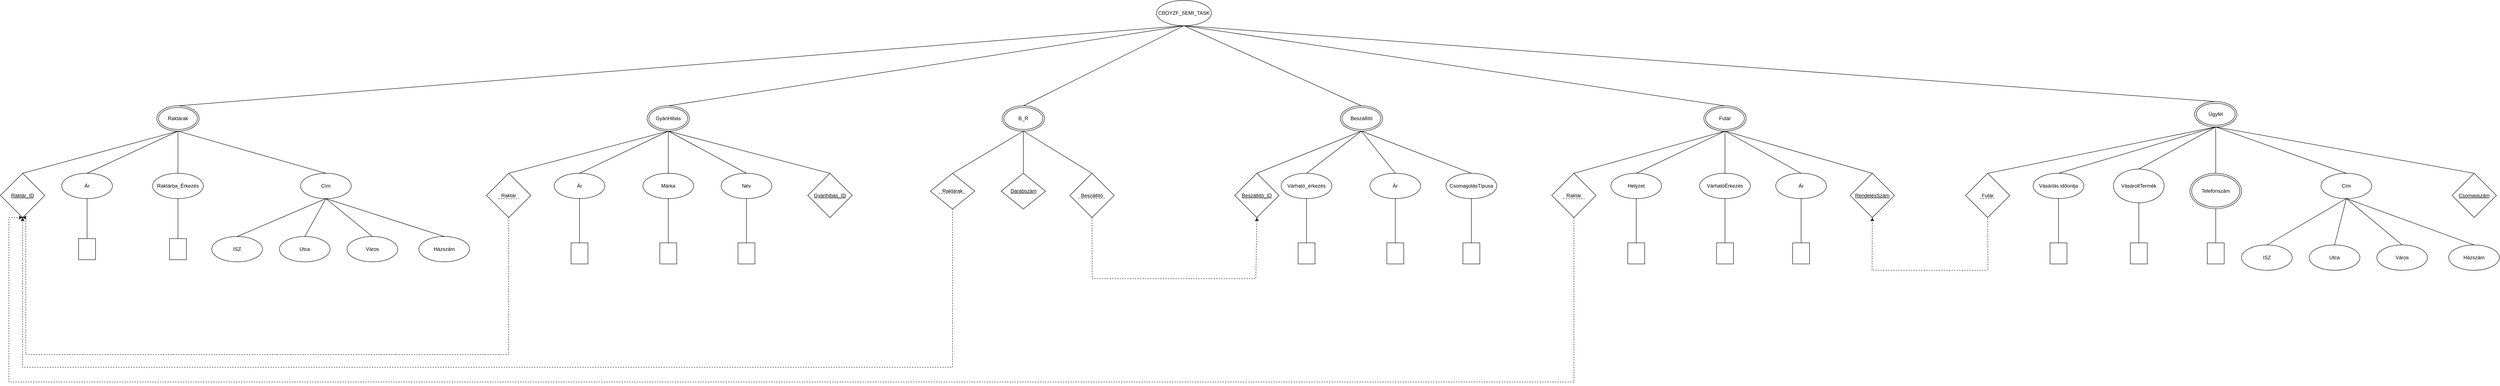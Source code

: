 <mxfile version="22.0.8" type="device">
  <diagram name="1 oldal" id="WsPUa1I44mwMLVgomG1E">
    <mxGraphModel dx="566" dy="804" grid="1" gridSize="10" guides="1" tooltips="1" connect="1" arrows="1" fold="1" page="1" pageScale="1" pageWidth="827" pageHeight="1169" math="0" shadow="0">
      <root>
        <mxCell id="0" />
        <mxCell id="1" parent="0" />
        <mxCell id="UHjicQdDXrzmKrZ7ETaU-1" value="CBOYZF_SEMI_TASK" style="ellipse;whiteSpace=wrap;html=1;" parent="1" vertex="1">
          <mxGeometry x="3875" y="190" width="130" height="60" as="geometry" />
        </mxCell>
        <mxCell id="UHjicQdDXrzmKrZ7ETaU-3" value="Ár" style="ellipse;whiteSpace=wrap;html=1;" parent="1" vertex="1">
          <mxGeometry x="1285" y="600" width="120" height="60" as="geometry" />
        </mxCell>
        <mxCell id="UHjicQdDXrzmKrZ7ETaU-4" value="Cím" style="ellipse;whiteSpace=wrap;html=1;" parent="1" vertex="1">
          <mxGeometry x="1850" y="600" width="120" height="60" as="geometry" />
        </mxCell>
        <mxCell id="UHjicQdDXrzmKrZ7ETaU-5" value="Raktárba_Érkezés" style="ellipse;whiteSpace=wrap;html=1;" parent="1" vertex="1">
          <mxGeometry x="1500" y="600" width="120" height="60" as="geometry" />
        </mxCell>
        <mxCell id="UHjicQdDXrzmKrZ7ETaU-6" value="&lt;u&gt;Raktár_ID&lt;/u&gt;" style="rhombus;whiteSpace=wrap;html=1;" parent="1" vertex="1">
          <mxGeometry x="1140" y="600" width="105" height="105" as="geometry" />
        </mxCell>
        <mxCell id="UHjicQdDXrzmKrZ7ETaU-10" value="" style="endArrow=none;html=1;rounded=0;exitX=0;exitY=0.5;exitDx=0;exitDy=0;entryX=0.5;entryY=1;entryDx=0;entryDy=0;" parent="1" source="UHjicQdDXrzmKrZ7ETaU-17" target="UHjicQdDXrzmKrZ7ETaU-3" edge="1">
          <mxGeometry width="50" height="50" relative="1" as="geometry">
            <mxPoint x="1310" y="675" as="sourcePoint" />
            <mxPoint x="1640" y="525" as="targetPoint" />
          </mxGeometry>
        </mxCell>
        <mxCell id="UHjicQdDXrzmKrZ7ETaU-11" value="" style="endArrow=none;html=1;rounded=0;exitX=0;exitY=0.5;exitDx=0;exitDy=0;entryX=0.5;entryY=1;entryDx=0;entryDy=0;" parent="1" source="UHjicQdDXrzmKrZ7ETaU-18" target="UHjicQdDXrzmKrZ7ETaU-5" edge="1">
          <mxGeometry width="50" height="50" relative="1" as="geometry">
            <mxPoint x="1440" y="675" as="sourcePoint" />
            <mxPoint x="1320" y="650" as="targetPoint" />
          </mxGeometry>
        </mxCell>
        <mxCell id="UHjicQdDXrzmKrZ7ETaU-13" value="" style="endArrow=none;html=1;rounded=0;entryX=0.5;entryY=1;entryDx=0;entryDy=0;exitX=0.5;exitY=0;exitDx=0;exitDy=0;" parent="1" source="UHjicQdDXrzmKrZ7ETaU-5" target="UHjicQdDXrzmKrZ7ETaU-225" edge="1">
          <mxGeometry width="50" height="50" relative="1" as="geometry">
            <mxPoint x="1400" y="575" as="sourcePoint" />
            <mxPoint x="1502.735" y="491.058" as="targetPoint" />
          </mxGeometry>
        </mxCell>
        <mxCell id="UHjicQdDXrzmKrZ7ETaU-14" value="" style="endArrow=none;html=1;rounded=0;entryX=0.5;entryY=1;entryDx=0;entryDy=0;exitX=0.5;exitY=0;exitDx=0;exitDy=0;" parent="1" source="UHjicQdDXrzmKrZ7ETaU-3" target="UHjicQdDXrzmKrZ7ETaU-225" edge="1">
          <mxGeometry width="50" height="50" relative="1" as="geometry">
            <mxPoint x="1400" y="575" as="sourcePoint" />
            <mxPoint x="1417.265" y="491.058" as="targetPoint" />
          </mxGeometry>
        </mxCell>
        <mxCell id="UHjicQdDXrzmKrZ7ETaU-15" value="" style="endArrow=none;html=1;rounded=0;entryX=0.5;entryY=1;entryDx=0;entryDy=0;exitX=0.5;exitY=0;exitDx=0;exitDy=0;" parent="1" source="UHjicQdDXrzmKrZ7ETaU-6" target="UHjicQdDXrzmKrZ7ETaU-225" edge="1">
          <mxGeometry width="50" height="50" relative="1" as="geometry">
            <mxPoint x="1400" y="575" as="sourcePoint" />
            <mxPoint x="1400" y="470" as="targetPoint" />
          </mxGeometry>
        </mxCell>
        <mxCell id="UHjicQdDXrzmKrZ7ETaU-17" value="" style="rounded=0;whiteSpace=wrap;html=1;rotation=90;container=0;" parent="1" vertex="1">
          <mxGeometry x="1320" y="760" width="50" height="40" as="geometry" />
        </mxCell>
        <mxCell id="UHjicQdDXrzmKrZ7ETaU-18" value="" style="rounded=0;whiteSpace=wrap;html=1;rotation=90;container=0;" parent="1" vertex="1">
          <mxGeometry x="1535" y="760" width="50" height="40" as="geometry" />
        </mxCell>
        <mxCell id="UHjicQdDXrzmKrZ7ETaU-181" value="Házszám" style="ellipse;whiteSpace=wrap;html=1;" parent="1" vertex="1">
          <mxGeometry x="2130" y="750" width="120" height="60" as="geometry" />
        </mxCell>
        <mxCell id="UHjicQdDXrzmKrZ7ETaU-182" value="ISZ" style="ellipse;whiteSpace=wrap;html=1;" parent="1" vertex="1">
          <mxGeometry x="1640" y="750" width="120" height="60" as="geometry" />
        </mxCell>
        <mxCell id="UHjicQdDXrzmKrZ7ETaU-183" value="Utca" style="ellipse;whiteSpace=wrap;html=1;" parent="1" vertex="1">
          <mxGeometry x="1800" y="750" width="120" height="60" as="geometry" />
        </mxCell>
        <mxCell id="UHjicQdDXrzmKrZ7ETaU-184" value="Város" style="ellipse;whiteSpace=wrap;html=1;" parent="1" vertex="1">
          <mxGeometry x="1960" y="750" width="120" height="60" as="geometry" />
        </mxCell>
        <mxCell id="UHjicQdDXrzmKrZ7ETaU-186" value="" style="endArrow=none;html=1;rounded=0;entryX=0.5;entryY=0;entryDx=0;entryDy=0;exitX=0.5;exitY=1;exitDx=0;exitDy=0;" parent="1" source="UHjicQdDXrzmKrZ7ETaU-4" target="UHjicQdDXrzmKrZ7ETaU-182" edge="1">
          <mxGeometry width="50" height="50" relative="1" as="geometry">
            <mxPoint x="1920" y="595" as="sourcePoint" />
            <mxPoint x="1530" y="480" as="targetPoint" />
          </mxGeometry>
        </mxCell>
        <mxCell id="UHjicQdDXrzmKrZ7ETaU-187" value="" style="endArrow=none;html=1;rounded=0;entryX=0.5;entryY=0;entryDx=0;entryDy=0;exitX=0.5;exitY=1;exitDx=0;exitDy=0;" parent="1" source="UHjicQdDXrzmKrZ7ETaU-4" target="UHjicQdDXrzmKrZ7ETaU-184" edge="1">
          <mxGeometry width="50" height="50" relative="1" as="geometry">
            <mxPoint x="1930" y="605" as="sourcePoint" />
            <mxPoint x="1540" y="490" as="targetPoint" />
          </mxGeometry>
        </mxCell>
        <mxCell id="UHjicQdDXrzmKrZ7ETaU-188" value="" style="endArrow=none;html=1;rounded=0;entryX=0.5;entryY=0;entryDx=0;entryDy=0;exitX=0.5;exitY=1;exitDx=0;exitDy=0;" parent="1" source="UHjicQdDXrzmKrZ7ETaU-4" target="UHjicQdDXrzmKrZ7ETaU-183" edge="1">
          <mxGeometry width="50" height="50" relative="1" as="geometry">
            <mxPoint x="1940" y="615" as="sourcePoint" />
            <mxPoint x="1550" y="500" as="targetPoint" />
          </mxGeometry>
        </mxCell>
        <mxCell id="UHjicQdDXrzmKrZ7ETaU-189" value="" style="endArrow=none;html=1;rounded=0;entryX=0.5;entryY=0;entryDx=0;entryDy=0;exitX=0.5;exitY=1;exitDx=0;exitDy=0;" parent="1" source="UHjicQdDXrzmKrZ7ETaU-4" target="UHjicQdDXrzmKrZ7ETaU-181" edge="1">
          <mxGeometry width="50" height="50" relative="1" as="geometry">
            <mxPoint x="1910" y="650" as="sourcePoint" />
            <mxPoint x="1560" y="510" as="targetPoint" />
          </mxGeometry>
        </mxCell>
        <mxCell id="UHjicQdDXrzmKrZ7ETaU-190" value="" style="endArrow=none;html=1;rounded=0;exitX=0.5;exitY=1;exitDx=0;exitDy=0;entryX=0.5;entryY=0;entryDx=0;entryDy=0;" parent="1" source="UHjicQdDXrzmKrZ7ETaU-1" target="UHjicQdDXrzmKrZ7ETaU-225" edge="1">
          <mxGeometry width="50" height="50" relative="1" as="geometry">
            <mxPoint x="1920" y="595" as="sourcePoint" />
            <mxPoint x="1480" y="390" as="targetPoint" />
          </mxGeometry>
        </mxCell>
        <mxCell id="UHjicQdDXrzmKrZ7ETaU-191" value="Ár" style="ellipse;whiteSpace=wrap;html=1;" parent="1" vertex="1">
          <mxGeometry x="2450" y="600" width="120" height="60" as="geometry" />
        </mxCell>
        <mxCell id="UHjicQdDXrzmKrZ7ETaU-192" value="Név" style="ellipse;whiteSpace=wrap;html=1;" parent="1" vertex="1">
          <mxGeometry x="2845" y="600" width="120" height="60" as="geometry" />
        </mxCell>
        <mxCell id="UHjicQdDXrzmKrZ7ETaU-193" value="Márka" style="ellipse;whiteSpace=wrap;html=1;" parent="1" vertex="1">
          <mxGeometry x="2660" y="600" width="120" height="60" as="geometry" />
        </mxCell>
        <mxCell id="UHjicQdDXrzmKrZ7ETaU-194" value="&lt;u&gt;Gyárihibás_ID&lt;/u&gt;" style="rhombus;whiteSpace=wrap;html=1;" parent="1" vertex="1">
          <mxGeometry x="3050" y="600" width="105" height="105" as="geometry" />
        </mxCell>
        <mxCell id="UHjicQdDXrzmKrZ7ETaU-198" value="" style="endArrow=none;html=1;rounded=0;exitX=0;exitY=0.5;exitDx=0;exitDy=0;entryX=0.5;entryY=1;entryDx=0;entryDy=0;" parent="1" source="UHjicQdDXrzmKrZ7ETaU-204" target="UHjicQdDXrzmKrZ7ETaU-191" edge="1">
          <mxGeometry width="50" height="50" relative="1" as="geometry">
            <mxPoint x="2510" y="730" as="sourcePoint" />
            <mxPoint x="2840" y="580" as="targetPoint" />
          </mxGeometry>
        </mxCell>
        <mxCell id="UHjicQdDXrzmKrZ7ETaU-199" value="" style="endArrow=none;html=1;rounded=0;exitX=0;exitY=0.5;exitDx=0;exitDy=0;entryX=0.5;entryY=1;entryDx=0;entryDy=0;" parent="1" source="UHjicQdDXrzmKrZ7ETaU-205" target="UHjicQdDXrzmKrZ7ETaU-193" edge="1">
          <mxGeometry width="50" height="50" relative="1" as="geometry">
            <mxPoint x="2640" y="730" as="sourcePoint" />
            <mxPoint x="2520" y="705" as="targetPoint" />
          </mxGeometry>
        </mxCell>
        <mxCell id="UHjicQdDXrzmKrZ7ETaU-200" value="" style="endArrow=none;html=1;rounded=0;entryX=0.5;entryY=1;entryDx=0;entryDy=0;exitX=0.5;exitY=0;exitDx=0;exitDy=0;" parent="1" source="UHjicQdDXrzmKrZ7ETaU-193" target="UHjicQdDXrzmKrZ7ETaU-224" edge="1">
          <mxGeometry width="50" height="50" relative="1" as="geometry">
            <mxPoint x="2530" y="620" as="sourcePoint" />
            <mxPoint x="2590" y="540" as="targetPoint" />
          </mxGeometry>
        </mxCell>
        <mxCell id="UHjicQdDXrzmKrZ7ETaU-201" value="" style="endArrow=none;html=1;rounded=0;entryX=0.5;entryY=1;entryDx=0;entryDy=0;exitX=0.5;exitY=0;exitDx=0;exitDy=0;" parent="1" source="UHjicQdDXrzmKrZ7ETaU-191" target="UHjicQdDXrzmKrZ7ETaU-224" edge="1">
          <mxGeometry width="50" height="50" relative="1" as="geometry">
            <mxPoint x="2530" y="620" as="sourcePoint" />
            <mxPoint x="2590" y="540" as="targetPoint" />
          </mxGeometry>
        </mxCell>
        <mxCell id="UHjicQdDXrzmKrZ7ETaU-202" value="" style="endArrow=none;html=1;rounded=0;exitX=0.5;exitY=0;exitDx=0;exitDy=0;entryX=0.5;entryY=1;entryDx=0;entryDy=0;" parent="1" source="UHjicQdDXrzmKrZ7ETaU-194" target="UHjicQdDXrzmKrZ7ETaU-224" edge="1">
          <mxGeometry width="50" height="50" relative="1" as="geometry">
            <mxPoint x="2530" y="620" as="sourcePoint" />
            <mxPoint x="2590" y="540" as="targetPoint" />
          </mxGeometry>
        </mxCell>
        <mxCell id="UHjicQdDXrzmKrZ7ETaU-203" value="" style="endArrow=none;html=1;rounded=0;exitX=0.5;exitY=0;exitDx=0;exitDy=0;entryX=0.5;entryY=1;entryDx=0;entryDy=0;" parent="1" source="UHjicQdDXrzmKrZ7ETaU-192" target="UHjicQdDXrzmKrZ7ETaU-224" edge="1">
          <mxGeometry width="50" height="50" relative="1" as="geometry">
            <mxPoint x="2580" y="635" as="sourcePoint" />
            <mxPoint x="2590" y="540" as="targetPoint" />
          </mxGeometry>
        </mxCell>
        <mxCell id="UHjicQdDXrzmKrZ7ETaU-204" value="" style="rounded=0;whiteSpace=wrap;html=1;rotation=90;container=0;" parent="1" vertex="1">
          <mxGeometry x="2485" y="770" width="50" height="40" as="geometry" />
        </mxCell>
        <mxCell id="UHjicQdDXrzmKrZ7ETaU-205" value="" style="rounded=0;whiteSpace=wrap;html=1;rotation=90;container=0;" parent="1" vertex="1">
          <mxGeometry x="2695" y="770" width="50" height="40" as="geometry" />
        </mxCell>
        <mxCell id="UHjicQdDXrzmKrZ7ETaU-214" value="" style="rounded=0;whiteSpace=wrap;html=1;rotation=90;container=0;" parent="1" vertex="1">
          <mxGeometry x="2880" y="770" width="50" height="40" as="geometry" />
        </mxCell>
        <mxCell id="UHjicQdDXrzmKrZ7ETaU-215" value="" style="endArrow=none;html=1;rounded=0;exitX=0;exitY=0.5;exitDx=0;exitDy=0;entryX=0.5;entryY=1;entryDx=0;entryDy=0;" parent="1" source="UHjicQdDXrzmKrZ7ETaU-214" target="UHjicQdDXrzmKrZ7ETaU-192" edge="1">
          <mxGeometry width="50" height="50" relative="1" as="geometry">
            <mxPoint x="2730" y="830" as="sourcePoint" />
            <mxPoint x="2730" y="705" as="targetPoint" />
          </mxGeometry>
        </mxCell>
        <mxCell id="UHjicQdDXrzmKrZ7ETaU-217" style="edgeStyle=orthogonalEdgeStyle;rounded=0;orthogonalLoop=1;jettySize=auto;html=1;entryX=0.5;entryY=1;entryDx=0;entryDy=0;dashed=1;exitX=0.5;exitY=1;exitDx=0;exitDy=0;" parent="1" source="hGmmy4ChvG-zCgXp1san-23" target="UHjicQdDXrzmKrZ7ETaU-6" edge="1">
          <mxGeometry relative="1" as="geometry">
            <Array as="points">
              <mxPoint x="2340" y="1030" />
              <mxPoint x="1200" y="1030" />
              <mxPoint x="1200" y="665" />
            </Array>
            <mxPoint x="2970" y="730" as="sourcePoint" />
            <mxPoint x="1419.89" y="920" as="targetPoint" />
          </mxGeometry>
        </mxCell>
        <mxCell id="UHjicQdDXrzmKrZ7ETaU-220" value="" style="endArrow=none;html=1;rounded=0;entryX=0.5;entryY=0;entryDx=0;entryDy=0;exitX=0.5;exitY=1;exitDx=0;exitDy=0;" parent="1" source="UHjicQdDXrzmKrZ7ETaU-1" target="UHjicQdDXrzmKrZ7ETaU-224" edge="1">
          <mxGeometry width="50" height="50" relative="1" as="geometry">
            <mxPoint x="2045" y="260" as="sourcePoint" />
            <mxPoint x="560" y="460" as="targetPoint" />
          </mxGeometry>
        </mxCell>
        <mxCell id="UHjicQdDXrzmKrZ7ETaU-234" value="" style="endArrow=none;html=1;rounded=0;entryX=0.5;entryY=1;entryDx=0;entryDy=0;exitX=0.5;exitY=0;exitDx=0;exitDy=0;" parent="1" source="6mD9HcxdrJgAy5dg-XID-2" target="UHjicQdDXrzmKrZ7ETaU-241" edge="1">
          <mxGeometry width="50" height="50" relative="1" as="geometry">
            <mxPoint x="3560" y="600" as="sourcePoint" />
            <mxPoint x="3635" y="770.0" as="targetPoint" />
          </mxGeometry>
        </mxCell>
        <mxCell id="UHjicQdDXrzmKrZ7ETaU-242" value="" style="endArrow=none;html=1;rounded=0;entryX=0.5;entryY=0;entryDx=0;entryDy=0;exitX=0.5;exitY=1;exitDx=0;exitDy=0;" parent="1" source="UHjicQdDXrzmKrZ7ETaU-1" target="UHjicQdDXrzmKrZ7ETaU-241" edge="1">
          <mxGeometry width="50" height="50" relative="1" as="geometry">
            <mxPoint x="2045" y="260" as="sourcePoint" />
            <mxPoint x="2645" y="460" as="targetPoint" />
          </mxGeometry>
        </mxCell>
        <mxCell id="UHjicQdDXrzmKrZ7ETaU-248" value="" style="group" parent="1" vertex="1" connectable="0">
          <mxGeometry x="3340" y="600" width="105" height="105" as="geometry" />
        </mxCell>
        <mxCell id="UHjicQdDXrzmKrZ7ETaU-243" value="Raktárak" style="rhombus;whiteSpace=wrap;html=1;" parent="UHjicQdDXrzmKrZ7ETaU-248" vertex="1">
          <mxGeometry width="105" height="84.848" as="geometry" />
        </mxCell>
        <mxCell id="UHjicQdDXrzmKrZ7ETaU-246" value="" style="endArrow=none;dashed=1;html=1;rounded=0;" parent="UHjicQdDXrzmKrZ7ETaU-248" edge="1">
          <mxGeometry width="50" height="50" relative="1" as="geometry">
            <mxPoint x="19.688" y="47.536" as="sourcePoint" />
            <mxPoint x="85.312" y="47.536" as="targetPoint" />
          </mxGeometry>
        </mxCell>
        <mxCell id="UHjicQdDXrzmKrZ7ETaU-249" value="" style="group" parent="1" vertex="1" connectable="0">
          <mxGeometry x="3670" y="600" width="105" height="105" as="geometry" />
        </mxCell>
        <mxCell id="UHjicQdDXrzmKrZ7ETaU-244" value="Beszállító" style="rhombus;whiteSpace=wrap;html=1;" parent="UHjicQdDXrzmKrZ7ETaU-249" vertex="1">
          <mxGeometry width="105" height="105" as="geometry" />
        </mxCell>
        <mxCell id="UHjicQdDXrzmKrZ7ETaU-247" value="" style="endArrow=none;dashed=1;html=1;rounded=0;" parent="UHjicQdDXrzmKrZ7ETaU-249" edge="1">
          <mxGeometry width="50" height="50" relative="1" as="geometry">
            <mxPoint x="19.688" y="58.826" as="sourcePoint" />
            <mxPoint x="85.312" y="58.826" as="targetPoint" />
          </mxGeometry>
        </mxCell>
        <mxCell id="UHjicQdDXrzmKrZ7ETaU-250" style="edgeStyle=orthogonalEdgeStyle;rounded=0;orthogonalLoop=1;jettySize=auto;html=1;entryX=0.5;entryY=1;entryDx=0;entryDy=0;dashed=1;exitX=0.5;exitY=1;exitDx=0;exitDy=0;" parent="1" source="UHjicQdDXrzmKrZ7ETaU-243" target="UHjicQdDXrzmKrZ7ETaU-6" edge="1">
          <mxGeometry relative="1" as="geometry">
            <Array as="points">
              <mxPoint x="3150" y="1060" />
              <mxPoint x="1180" y="1060" />
            </Array>
            <mxPoint x="2380" y="665" as="sourcePoint" />
            <mxPoint x="1190" y="675" as="targetPoint" />
          </mxGeometry>
        </mxCell>
        <mxCell id="UHjicQdDXrzmKrZ7ETaU-251" value="" style="endArrow=none;html=1;rounded=0;entryX=0.5;entryY=0;entryDx=0;entryDy=0;exitX=0.5;exitY=1;exitDx=0;exitDy=0;" parent="1" source="UHjicQdDXrzmKrZ7ETaU-241" target="UHjicQdDXrzmKrZ7ETaU-243" edge="1">
          <mxGeometry width="50" height="50" relative="1" as="geometry">
            <mxPoint x="3170" y="650" as="sourcePoint" />
            <mxPoint x="3305" y="575" as="targetPoint" />
          </mxGeometry>
        </mxCell>
        <mxCell id="hGmmy4ChvG-zCgXp1san-1" value="Várható_érkezés" style="ellipse;whiteSpace=wrap;html=1;" parent="1" vertex="1">
          <mxGeometry x="4170" y="600" width="120" height="60" as="geometry" />
        </mxCell>
        <mxCell id="hGmmy4ChvG-zCgXp1san-2" value="CsomagolásTípusa" style="ellipse;whiteSpace=wrap;html=1;" parent="1" vertex="1">
          <mxGeometry x="4560" y="600" width="120" height="60" as="geometry" />
        </mxCell>
        <mxCell id="hGmmy4ChvG-zCgXp1san-3" value="Ár" style="ellipse;whiteSpace=wrap;html=1;" parent="1" vertex="1">
          <mxGeometry x="4380" y="600" width="120" height="60" as="geometry" />
        </mxCell>
        <mxCell id="hGmmy4ChvG-zCgXp1san-4" value="&lt;u&gt;Beszállító_ID&lt;/u&gt;" style="rhombus;whiteSpace=wrap;html=1;" parent="1" vertex="1">
          <mxGeometry x="4060" y="600" width="105" height="105" as="geometry" />
        </mxCell>
        <mxCell id="hGmmy4ChvG-zCgXp1san-5" value="" style="endArrow=none;html=1;rounded=0;exitX=0;exitY=0.5;exitDx=0;exitDy=0;entryX=0.5;entryY=1;entryDx=0;entryDy=0;" parent="1" source="hGmmy4ChvG-zCgXp1san-11" target="hGmmy4ChvG-zCgXp1san-1" edge="1">
          <mxGeometry width="50" height="50" relative="1" as="geometry">
            <mxPoint x="4230" y="682.5" as="sourcePoint" />
            <mxPoint x="4560" y="532.5" as="targetPoint" />
          </mxGeometry>
        </mxCell>
        <mxCell id="hGmmy4ChvG-zCgXp1san-6" value="" style="endArrow=none;html=1;rounded=0;exitX=0;exitY=0.5;exitDx=0;exitDy=0;entryX=0.5;entryY=1;entryDx=0;entryDy=0;" parent="1" source="hGmmy4ChvG-zCgXp1san-12" target="hGmmy4ChvG-zCgXp1san-3" edge="1">
          <mxGeometry width="50" height="50" relative="1" as="geometry">
            <mxPoint x="4360" y="682.5" as="sourcePoint" />
            <mxPoint x="4240" y="657.5" as="targetPoint" />
          </mxGeometry>
        </mxCell>
        <mxCell id="hGmmy4ChvG-zCgXp1san-7" value="" style="endArrow=none;html=1;rounded=0;entryX=0.5;entryY=1;entryDx=0;entryDy=0;exitX=0.5;exitY=0;exitDx=0;exitDy=0;" parent="1" source="hGmmy4ChvG-zCgXp1san-3" target="hGmmy4ChvG-zCgXp1san-15" edge="1">
          <mxGeometry width="50" height="50" relative="1" as="geometry">
            <mxPoint x="3970" y="585" as="sourcePoint" />
            <mxPoint x="4030" y="505" as="targetPoint" />
          </mxGeometry>
        </mxCell>
        <mxCell id="hGmmy4ChvG-zCgXp1san-8" value="" style="endArrow=none;html=1;rounded=0;entryX=0.5;entryY=1;entryDx=0;entryDy=0;exitX=0.5;exitY=0;exitDx=0;exitDy=0;" parent="1" source="hGmmy4ChvG-zCgXp1san-1" target="hGmmy4ChvG-zCgXp1san-15" edge="1">
          <mxGeometry width="50" height="50" relative="1" as="geometry">
            <mxPoint x="3970" y="585" as="sourcePoint" />
            <mxPoint x="4030" y="505" as="targetPoint" />
          </mxGeometry>
        </mxCell>
        <mxCell id="hGmmy4ChvG-zCgXp1san-10" value="" style="endArrow=none;html=1;rounded=0;exitX=0.5;exitY=0;exitDx=0;exitDy=0;entryX=0.5;entryY=1;entryDx=0;entryDy=0;" parent="1" source="hGmmy4ChvG-zCgXp1san-2" target="hGmmy4ChvG-zCgXp1san-15" edge="1">
          <mxGeometry width="50" height="50" relative="1" as="geometry">
            <mxPoint x="4020" y="600" as="sourcePoint" />
            <mxPoint x="4030" y="505" as="targetPoint" />
          </mxGeometry>
        </mxCell>
        <mxCell id="hGmmy4ChvG-zCgXp1san-11" value="" style="rounded=0;whiteSpace=wrap;html=1;rotation=90;container=0;" parent="1" vertex="1">
          <mxGeometry x="4205" y="770" width="50" height="40" as="geometry" />
        </mxCell>
        <mxCell id="hGmmy4ChvG-zCgXp1san-12" value="" style="rounded=0;whiteSpace=wrap;html=1;rotation=90;container=0;" parent="1" vertex="1">
          <mxGeometry x="4415" y="770" width="50" height="40" as="geometry" />
        </mxCell>
        <mxCell id="hGmmy4ChvG-zCgXp1san-13" value="" style="rounded=0;whiteSpace=wrap;html=1;rotation=90;container=0;" parent="1" vertex="1">
          <mxGeometry x="4595" y="770" width="50" height="40" as="geometry" />
        </mxCell>
        <mxCell id="hGmmy4ChvG-zCgXp1san-14" value="" style="endArrow=none;html=1;rounded=0;exitX=0;exitY=0.5;exitDx=0;exitDy=0;entryX=0.5;entryY=1;entryDx=0;entryDy=0;" parent="1" source="hGmmy4ChvG-zCgXp1san-13" target="hGmmy4ChvG-zCgXp1san-2" edge="1">
          <mxGeometry width="50" height="50" relative="1" as="geometry">
            <mxPoint x="4450" y="782.5" as="sourcePoint" />
            <mxPoint x="4450" y="657.5" as="targetPoint" />
          </mxGeometry>
        </mxCell>
        <mxCell id="hGmmy4ChvG-zCgXp1san-23" value="Raktár" style="rhombus;whiteSpace=wrap;html=1;" parent="1" vertex="1">
          <mxGeometry x="2290" y="600" width="105" height="105" as="geometry" />
        </mxCell>
        <mxCell id="hGmmy4ChvG-zCgXp1san-25" value="" style="endArrow=none;dashed=1;html=1;rounded=0;" parent="1" edge="1">
          <mxGeometry width="50" height="50" relative="1" as="geometry">
            <mxPoint x="2317.5" y="660.0" as="sourcePoint" />
            <mxPoint x="2367.5" y="660.43" as="targetPoint" />
          </mxGeometry>
        </mxCell>
        <mxCell id="hGmmy4ChvG-zCgXp1san-26" value="" style="endArrow=none;html=1;rounded=0;exitX=0.5;exitY=0;exitDx=0;exitDy=0;entryX=0.5;entryY=1;entryDx=0;entryDy=0;" parent="1" source="hGmmy4ChvG-zCgXp1san-23" target="UHjicQdDXrzmKrZ7ETaU-224" edge="1">
          <mxGeometry width="50" height="50" relative="1" as="geometry">
            <mxPoint x="2840" y="625" as="sourcePoint" />
            <mxPoint x="2585" y="560" as="targetPoint" />
          </mxGeometry>
        </mxCell>
        <mxCell id="hGmmy4ChvG-zCgXp1san-30" value="Helyzet" style="ellipse;whiteSpace=wrap;html=1;" parent="1" vertex="1">
          <mxGeometry x="4950" y="600" width="120" height="60" as="geometry" />
        </mxCell>
        <mxCell id="hGmmy4ChvG-zCgXp1san-31" value="Ár" style="ellipse;whiteSpace=wrap;html=1;" parent="1" vertex="1">
          <mxGeometry x="5340" y="600" width="120" height="60" as="geometry" />
        </mxCell>
        <mxCell id="hGmmy4ChvG-zCgXp1san-32" value="VárhatóÉrkezés" style="ellipse;whiteSpace=wrap;html=1;" parent="1" vertex="1">
          <mxGeometry x="5160" y="600" width="120" height="60" as="geometry" />
        </mxCell>
        <mxCell id="hGmmy4ChvG-zCgXp1san-33" value="&lt;u style=&quot;border-color: var(--border-color);&quot;&gt;RendelésSzám&lt;/u&gt;" style="rhombus;whiteSpace=wrap;html=1;" parent="1" vertex="1">
          <mxGeometry x="5516" y="600" width="105" height="105" as="geometry" />
        </mxCell>
        <mxCell id="hGmmy4ChvG-zCgXp1san-34" value="" style="endArrow=none;html=1;rounded=0;exitX=0;exitY=0.5;exitDx=0;exitDy=0;entryX=0.5;entryY=1;entryDx=0;entryDy=0;" parent="1" source="hGmmy4ChvG-zCgXp1san-40" target="hGmmy4ChvG-zCgXp1san-30" edge="1">
          <mxGeometry width="50" height="50" relative="1" as="geometry">
            <mxPoint x="5010" y="699.5" as="sourcePoint" />
            <mxPoint x="5340" y="549.5" as="targetPoint" />
          </mxGeometry>
        </mxCell>
        <mxCell id="hGmmy4ChvG-zCgXp1san-35" value="" style="endArrow=none;html=1;rounded=0;exitX=0;exitY=0.5;exitDx=0;exitDy=0;entryX=0.5;entryY=1;entryDx=0;entryDy=0;" parent="1" source="hGmmy4ChvG-zCgXp1san-41" target="hGmmy4ChvG-zCgXp1san-32" edge="1">
          <mxGeometry width="50" height="50" relative="1" as="geometry">
            <mxPoint x="5140" y="699.5" as="sourcePoint" />
            <mxPoint x="5020" y="674.5" as="targetPoint" />
          </mxGeometry>
        </mxCell>
        <mxCell id="hGmmy4ChvG-zCgXp1san-36" value="" style="endArrow=none;html=1;rounded=0;entryX=0.5;entryY=1;entryDx=0;entryDy=0;exitX=0.5;exitY=0;exitDx=0;exitDy=0;" parent="1" source="hGmmy4ChvG-zCgXp1san-32" target="hGmmy4ChvG-zCgXp1san-44" edge="1">
          <mxGeometry width="50" height="50" relative="1" as="geometry">
            <mxPoint x="5100" y="599.5" as="sourcePoint" />
            <mxPoint x="5160" y="519.5" as="targetPoint" />
          </mxGeometry>
        </mxCell>
        <mxCell id="hGmmy4ChvG-zCgXp1san-37" value="" style="endArrow=none;html=1;rounded=0;entryX=0.5;entryY=1;entryDx=0;entryDy=0;exitX=0.5;exitY=0;exitDx=0;exitDy=0;" parent="1" source="hGmmy4ChvG-zCgXp1san-30" target="hGmmy4ChvG-zCgXp1san-44" edge="1">
          <mxGeometry width="50" height="50" relative="1" as="geometry">
            <mxPoint x="5100" y="599.5" as="sourcePoint" />
            <mxPoint x="5160" y="519.5" as="targetPoint" />
          </mxGeometry>
        </mxCell>
        <mxCell id="hGmmy4ChvG-zCgXp1san-39" value="" style="endArrow=none;html=1;rounded=0;exitX=0.5;exitY=0;exitDx=0;exitDy=0;entryX=0.5;entryY=1;entryDx=0;entryDy=0;" parent="1" source="hGmmy4ChvG-zCgXp1san-31" target="hGmmy4ChvG-zCgXp1san-44" edge="1">
          <mxGeometry width="50" height="50" relative="1" as="geometry">
            <mxPoint x="5150" y="614.5" as="sourcePoint" />
            <mxPoint x="5160" y="519.5" as="targetPoint" />
          </mxGeometry>
        </mxCell>
        <mxCell id="hGmmy4ChvG-zCgXp1san-40" value="" style="rounded=0;whiteSpace=wrap;html=1;rotation=90;container=0;" parent="1" vertex="1">
          <mxGeometry x="4985" y="770" width="50" height="40" as="geometry" />
        </mxCell>
        <mxCell id="hGmmy4ChvG-zCgXp1san-41" value="" style="rounded=0;whiteSpace=wrap;html=1;rotation=90;container=0;" parent="1" vertex="1">
          <mxGeometry x="5195" y="770" width="50" height="40" as="geometry" />
        </mxCell>
        <mxCell id="hGmmy4ChvG-zCgXp1san-42" value="" style="rounded=0;whiteSpace=wrap;html=1;rotation=90;container=0;" parent="1" vertex="1">
          <mxGeometry x="5375" y="770" width="50" height="40" as="geometry" />
        </mxCell>
        <mxCell id="hGmmy4ChvG-zCgXp1san-43" value="" style="endArrow=none;html=1;rounded=0;exitX=0;exitY=0.5;exitDx=0;exitDy=0;entryX=0.5;entryY=1;entryDx=0;entryDy=0;" parent="1" source="hGmmy4ChvG-zCgXp1san-42" target="hGmmy4ChvG-zCgXp1san-31" edge="1">
          <mxGeometry width="50" height="50" relative="1" as="geometry">
            <mxPoint x="5230" y="799.5" as="sourcePoint" />
            <mxPoint x="5230" y="674.5" as="targetPoint" />
          </mxGeometry>
        </mxCell>
        <mxCell id="hGmmy4ChvG-zCgXp1san-46" value="Raktár" style="rhombus;whiteSpace=wrap;html=1;" parent="1" vertex="1">
          <mxGeometry x="4810" y="600" width="105" height="105" as="geometry" />
        </mxCell>
        <mxCell id="hGmmy4ChvG-zCgXp1san-48" value="" style="endArrow=none;html=1;rounded=0;entryX=0.5;entryY=0;entryDx=0;entryDy=0;exitX=0.5;exitY=1;exitDx=0;exitDy=0;" parent="1" source="UHjicQdDXrzmKrZ7ETaU-1" target="hGmmy4ChvG-zCgXp1san-15" edge="1">
          <mxGeometry width="50" height="50" relative="1" as="geometry">
            <mxPoint x="2045" y="260" as="sourcePoint" />
            <mxPoint x="3285" y="455" as="targetPoint" />
          </mxGeometry>
        </mxCell>
        <mxCell id="hGmmy4ChvG-zCgXp1san-50" value="" style="endArrow=none;html=1;rounded=0;entryX=0.5;entryY=0;entryDx=0;entryDy=0;exitX=0.5;exitY=1;exitDx=0;exitDy=0;" parent="1" source="UHjicQdDXrzmKrZ7ETaU-1" target="hGmmy4ChvG-zCgXp1san-44" edge="1">
          <mxGeometry width="50" height="50" relative="1" as="geometry">
            <mxPoint x="2190" y="190" as="sourcePoint" />
            <mxPoint x="4110" y="383" as="targetPoint" />
          </mxGeometry>
        </mxCell>
        <mxCell id="hGmmy4ChvG-zCgXp1san-51" style="edgeStyle=orthogonalEdgeStyle;rounded=0;orthogonalLoop=1;jettySize=auto;html=1;entryX=0.5;entryY=1;entryDx=0;entryDy=0;dashed=1;exitX=0.5;exitY=1;exitDx=0;exitDy=0;" parent="1" source="hGmmy4ChvG-zCgXp1san-46" target="UHjicQdDXrzmKrZ7ETaU-6" edge="1">
          <mxGeometry relative="1" as="geometry">
            <Array as="points">
              <mxPoint x="4682" y="1095" />
              <mxPoint x="1160" y="1095" />
              <mxPoint x="1160" y="690" />
            </Array>
            <mxPoint x="4320" y="665" as="sourcePoint" />
            <mxPoint x="1150" y="690" as="targetPoint" />
          </mxGeometry>
        </mxCell>
        <mxCell id="hGmmy4ChvG-zCgXp1san-54" value="Vásárlás időontja" style="ellipse;whiteSpace=wrap;html=1;" parent="1" vertex="1">
          <mxGeometry x="5949" y="600" width="120" height="60" as="geometry" />
        </mxCell>
        <mxCell id="hGmmy4ChvG-zCgXp1san-55" value="&lt;u style=&quot;border-color: var(--border-color);&quot;&gt;Csomagszám&lt;/u&gt;" style="rhombus;whiteSpace=wrap;html=1;" parent="1" vertex="1">
          <mxGeometry x="6940" y="600" width="105" height="105" as="geometry" />
        </mxCell>
        <mxCell id="hGmmy4ChvG-zCgXp1san-57" value="" style="endArrow=none;html=1;rounded=0;exitX=0;exitY=0.5;exitDx=0;exitDy=0;entryX=0.5;entryY=1;entryDx=0;entryDy=0;" parent="1" source="hGmmy4ChvG-zCgXp1san-63" target="hGmmy4ChvG-zCgXp1san-54" edge="1">
          <mxGeometry width="50" height="50" relative="1" as="geometry">
            <mxPoint x="5929" y="709" as="sourcePoint" />
            <mxPoint x="5809" y="684" as="targetPoint" />
          </mxGeometry>
        </mxCell>
        <mxCell id="hGmmy4ChvG-zCgXp1san-58" value="" style="endArrow=none;html=1;rounded=0;entryX=0.5;entryY=1;entryDx=0;entryDy=0;exitX=0.5;exitY=0;exitDx=0;exitDy=0;" parent="1" source="hGmmy4ChvG-zCgXp1san-54" target="hGmmy4ChvG-zCgXp1san-66" edge="1">
          <mxGeometry width="50" height="50" relative="1" as="geometry">
            <mxPoint x="6089" y="599.5" as="sourcePoint" />
            <mxPoint x="6149" y="519.5" as="targetPoint" />
          </mxGeometry>
        </mxCell>
        <mxCell id="hGmmy4ChvG-zCgXp1san-60" value="" style="endArrow=none;html=1;rounded=0;exitX=0.5;exitY=0;exitDx=0;exitDy=0;entryX=0.5;entryY=1;entryDx=0;entryDy=0;" parent="1" source="hGmmy4ChvG-zCgXp1san-55" target="hGmmy4ChvG-zCgXp1san-66" edge="1">
          <mxGeometry width="50" height="50" relative="1" as="geometry">
            <mxPoint x="6089" y="599.5" as="sourcePoint" />
            <mxPoint x="6149" y="519.5" as="targetPoint" />
          </mxGeometry>
        </mxCell>
        <mxCell id="hGmmy4ChvG-zCgXp1san-61" value="" style="endArrow=none;html=1;rounded=0;exitX=0.5;exitY=0;exitDx=0;exitDy=0;entryX=0.5;entryY=1;entryDx=0;entryDy=0;" parent="1" source="hGmmy4ChvG-zCgXp1san-70" target="hGmmy4ChvG-zCgXp1san-66" edge="1">
          <mxGeometry width="50" height="50" relative="1" as="geometry">
            <mxPoint x="6389.0" y="607" as="sourcePoint" />
            <mxPoint x="6149" y="519.5" as="targetPoint" />
          </mxGeometry>
        </mxCell>
        <mxCell id="hGmmy4ChvG-zCgXp1san-63" value="" style="rounded=0;whiteSpace=wrap;html=1;rotation=90;container=0;" parent="1" vertex="1">
          <mxGeometry x="5984" y="770" width="50" height="40" as="geometry" />
        </mxCell>
        <mxCell id="hGmmy4ChvG-zCgXp1san-67" value="Futár" style="rhombus;whiteSpace=wrap;html=1;" parent="1" vertex="1">
          <mxGeometry x="5789" y="600" width="105" height="105" as="geometry" />
        </mxCell>
        <mxCell id="hGmmy4ChvG-zCgXp1san-69" value="" style="endArrow=none;html=1;rounded=0;exitX=0.5;exitY=1;exitDx=0;exitDy=0;entryX=0.5;entryY=0;entryDx=0;entryDy=0;" parent="1" source="UHjicQdDXrzmKrZ7ETaU-1" target="hGmmy4ChvG-zCgXp1san-66" edge="1">
          <mxGeometry width="50" height="50" relative="1" as="geometry">
            <mxPoint x="2045" y="260" as="sourcePoint" />
            <mxPoint x="5480" y="310" as="targetPoint" />
          </mxGeometry>
        </mxCell>
        <mxCell id="hGmmy4ChvG-zCgXp1san-70" value="Cím" style="ellipse;whiteSpace=wrap;html=1;" parent="1" vertex="1">
          <mxGeometry x="6630" y="600" width="120" height="60" as="geometry" />
        </mxCell>
        <mxCell id="hGmmy4ChvG-zCgXp1san-71" value="Házszám" style="ellipse;whiteSpace=wrap;html=1;" parent="1" vertex="1">
          <mxGeometry x="6932" y="770" width="120" height="60" as="geometry" />
        </mxCell>
        <mxCell id="hGmmy4ChvG-zCgXp1san-72" value="ISZ" style="ellipse;whiteSpace=wrap;html=1;" parent="1" vertex="1">
          <mxGeometry x="6442" y="770" width="120" height="60" as="geometry" />
        </mxCell>
        <mxCell id="hGmmy4ChvG-zCgXp1san-73" value="Utca" style="ellipse;whiteSpace=wrap;html=1;" parent="1" vertex="1">
          <mxGeometry x="6602" y="770" width="120" height="60" as="geometry" />
        </mxCell>
        <mxCell id="hGmmy4ChvG-zCgXp1san-74" value="Város" style="ellipse;whiteSpace=wrap;html=1;" parent="1" vertex="1">
          <mxGeometry x="6762" y="770" width="120" height="60" as="geometry" />
        </mxCell>
        <mxCell id="hGmmy4ChvG-zCgXp1san-75" value="" style="endArrow=none;html=1;rounded=0;entryX=0.5;entryY=0;entryDx=0;entryDy=0;exitX=0.5;exitY=1;exitDx=0;exitDy=0;" parent="1" source="hGmmy4ChvG-zCgXp1san-70" target="hGmmy4ChvG-zCgXp1san-72" edge="1">
          <mxGeometry width="50" height="50" relative="1" as="geometry">
            <mxPoint x="6409" y="659" as="sourcePoint" />
            <mxPoint x="6019" y="544" as="targetPoint" />
          </mxGeometry>
        </mxCell>
        <mxCell id="hGmmy4ChvG-zCgXp1san-76" value="" style="endArrow=none;html=1;rounded=0;entryX=0.5;entryY=0;entryDx=0;entryDy=0;exitX=0.5;exitY=1;exitDx=0;exitDy=0;" parent="1" source="hGmmy4ChvG-zCgXp1san-70" target="hGmmy4ChvG-zCgXp1san-74" edge="1">
          <mxGeometry width="50" height="50" relative="1" as="geometry">
            <mxPoint x="6419" y="669" as="sourcePoint" />
            <mxPoint x="6029" y="554" as="targetPoint" />
          </mxGeometry>
        </mxCell>
        <mxCell id="hGmmy4ChvG-zCgXp1san-77" value="" style="endArrow=none;html=1;rounded=0;entryX=0.5;entryY=0;entryDx=0;entryDy=0;exitX=0.5;exitY=1;exitDx=0;exitDy=0;" parent="1" source="hGmmy4ChvG-zCgXp1san-70" target="hGmmy4ChvG-zCgXp1san-73" edge="1">
          <mxGeometry width="50" height="50" relative="1" as="geometry">
            <mxPoint x="6429" y="679" as="sourcePoint" />
            <mxPoint x="6039" y="564" as="targetPoint" />
          </mxGeometry>
        </mxCell>
        <mxCell id="hGmmy4ChvG-zCgXp1san-78" value="" style="endArrow=none;html=1;rounded=0;entryX=0.5;entryY=0;entryDx=0;entryDy=0;exitX=0.5;exitY=1;exitDx=0;exitDy=0;" parent="1" source="hGmmy4ChvG-zCgXp1san-70" target="hGmmy4ChvG-zCgXp1san-71" edge="1">
          <mxGeometry width="50" height="50" relative="1" as="geometry">
            <mxPoint x="6399" y="714" as="sourcePoint" />
            <mxPoint x="6049" y="574" as="targetPoint" />
          </mxGeometry>
        </mxCell>
        <mxCell id="hGmmy4ChvG-zCgXp1san-79" value="VásároltTermék" style="ellipse;whiteSpace=wrap;html=1;" parent="1" vertex="1">
          <mxGeometry x="6139" y="590" width="120" height="80" as="geometry" />
        </mxCell>
        <mxCell id="hGmmy4ChvG-zCgXp1san-80" value="" style="endArrow=none;html=1;rounded=0;exitX=0.5;exitY=0;exitDx=0;exitDy=0;entryX=0.5;entryY=1;entryDx=0;entryDy=0;" parent="1" source="hGmmy4ChvG-zCgXp1san-79" target="hGmmy4ChvG-zCgXp1san-66" edge="1">
          <mxGeometry width="50" height="50" relative="1" as="geometry">
            <mxPoint x="7009" y="597.5" as="sourcePoint" />
            <mxPoint x="6144" y="539.5" as="targetPoint" />
          </mxGeometry>
        </mxCell>
        <mxCell id="hGmmy4ChvG-zCgXp1san-82" value="Telefonszám" style="ellipse;shape=doubleEllipse;whiteSpace=wrap;html=1;" parent="1" vertex="1">
          <mxGeometry x="6320" y="600" width="122" height="84" as="geometry" />
        </mxCell>
        <mxCell id="hGmmy4ChvG-zCgXp1san-83" value="" style="endArrow=none;html=1;rounded=0;exitX=0.5;exitY=0;exitDx=0;exitDy=0;entryX=0.5;entryY=1;entryDx=0;entryDy=0;" parent="1" source="hGmmy4ChvG-zCgXp1san-82" target="hGmmy4ChvG-zCgXp1san-66" edge="1">
          <mxGeometry width="50" height="50" relative="1" as="geometry">
            <mxPoint x="7009" y="597.5" as="sourcePoint" />
            <mxPoint x="6144" y="539.5" as="targetPoint" />
          </mxGeometry>
        </mxCell>
        <mxCell id="hGmmy4ChvG-zCgXp1san-85" value="" style="endArrow=none;dashed=1;html=1;rounded=0;entryX=0.5;entryY=1;entryDx=0;entryDy=0;" parent="1" target="hGmmy4ChvG-zCgXp1san-67" edge="1">
          <mxGeometry width="50" height="50" relative="1" as="geometry">
            <mxPoint x="5842" y="830" as="sourcePoint" />
            <mxPoint x="6139" y="779.5" as="targetPoint" />
          </mxGeometry>
        </mxCell>
        <mxCell id="hGmmy4ChvG-zCgXp1san-86" value="" style="endArrow=none;dashed=1;html=1;rounded=0;" parent="1" edge="1">
          <mxGeometry width="50" height="50" relative="1" as="geometry">
            <mxPoint x="5570" y="830" as="sourcePoint" />
            <mxPoint x="5840" y="830" as="targetPoint" />
          </mxGeometry>
        </mxCell>
        <mxCell id="hGmmy4ChvG-zCgXp1san-87" value="" style="endArrow=none;dashed=1;html=1;rounded=0;exitX=0.5;exitY=1;exitDx=0;exitDy=0;startArrow=classic;startFill=1;" parent="1" source="hGmmy4ChvG-zCgXp1san-33" edge="1">
          <mxGeometry width="50" height="50" relative="1" as="geometry">
            <mxPoint x="5570" y="839.5" as="sourcePoint" />
            <mxPoint x="5568" y="829.5" as="targetPoint" />
          </mxGeometry>
        </mxCell>
        <mxCell id="hGmmy4ChvG-zCgXp1san-89" value="" style="endArrow=none;dashed=1;html=1;rounded=0;" parent="1" edge="1">
          <mxGeometry width="50" height="50" relative="1" as="geometry">
            <mxPoint x="4837.5" y="660" as="sourcePoint" />
            <mxPoint x="4887.5" y="660.43" as="targetPoint" />
          </mxGeometry>
        </mxCell>
        <mxCell id="hGmmy4ChvG-zCgXp1san-90" value="" style="endArrow=none;dashed=1;html=1;rounded=0;" parent="1" edge="1">
          <mxGeometry width="50" height="50" relative="1" as="geometry">
            <mxPoint x="5824" y="660" as="sourcePoint" />
            <mxPoint x="5859" y="659.5" as="targetPoint" />
          </mxGeometry>
        </mxCell>
        <mxCell id="UHjicQdDXrzmKrZ7ETaU-16" value="" style="endArrow=none;html=1;rounded=0;entryX=0.5;entryY=1;entryDx=0;entryDy=0;exitX=0.5;exitY=0;exitDx=0;exitDy=0;" parent="1" source="UHjicQdDXrzmKrZ7ETaU-4" target="UHjicQdDXrzmKrZ7ETaU-225" edge="1">
          <mxGeometry width="50" height="50" relative="1" as="geometry">
            <mxPoint x="40" y="150" as="sourcePoint" />
            <mxPoint x="110" y="30" as="targetPoint" />
          </mxGeometry>
        </mxCell>
        <mxCell id="hGmmy4ChvG-zCgXp1san-9" value="" style="endArrow=none;html=1;rounded=0;exitX=0.5;exitY=0;exitDx=0;exitDy=0;entryX=0.5;entryY=1;entryDx=0;entryDy=0;" parent="1" source="hGmmy4ChvG-zCgXp1san-4" target="hGmmy4ChvG-zCgXp1san-15" edge="1">
          <mxGeometry width="50" height="50" relative="1" as="geometry">
            <mxPoint x="2560" y="145" as="sourcePoint" />
            <mxPoint x="2620" y="65" as="targetPoint" />
          </mxGeometry>
        </mxCell>
        <mxCell id="hGmmy4ChvG-zCgXp1san-38" value="" style="endArrow=none;html=1;rounded=0;exitX=0.5;exitY=0;exitDx=0;exitDy=0;entryX=0.5;entryY=1;entryDx=0;entryDy=0;" parent="1" source="hGmmy4ChvG-zCgXp1san-33" target="hGmmy4ChvG-zCgXp1san-44" edge="1">
          <mxGeometry width="50" height="50" relative="1" as="geometry">
            <mxPoint x="3690" y="159.5" as="sourcePoint" />
            <mxPoint x="3750" y="79.5" as="targetPoint" />
          </mxGeometry>
        </mxCell>
        <mxCell id="UHjicQdDXrzmKrZ7ETaU-224" value="GyáriHibás" style="ellipse;shape=doubleEllipse;whiteSpace=wrap;html=1;" parent="1" vertex="1">
          <mxGeometry x="2670" y="440" width="100" height="60" as="geometry" />
        </mxCell>
        <mxCell id="UHjicQdDXrzmKrZ7ETaU-225" value="Raktárak" style="ellipse;shape=doubleEllipse;whiteSpace=wrap;html=1;" parent="1" vertex="1">
          <mxGeometry x="1510" y="440" width="100" height="60" as="geometry" />
        </mxCell>
        <mxCell id="UHjicQdDXrzmKrZ7ETaU-241" value="B_R" style="ellipse;shape=doubleEllipse;whiteSpace=wrap;html=1;" parent="1" vertex="1">
          <mxGeometry x="3510" y="440" width="100" height="60" as="geometry" />
        </mxCell>
        <mxCell id="hGmmy4ChvG-zCgXp1san-15" value="Beszállító" style="ellipse;shape=doubleEllipse;whiteSpace=wrap;html=1;" parent="1" vertex="1">
          <mxGeometry x="4310" y="440" width="100" height="60" as="geometry" />
        </mxCell>
        <mxCell id="hGmmy4ChvG-zCgXp1san-17" value="" style="endArrow=none;html=1;rounded=0;entryX=0.5;entryY=0;entryDx=0;entryDy=0;exitX=0.5;exitY=1;exitDx=0;exitDy=0;" parent="1" source="UHjicQdDXrzmKrZ7ETaU-241" target="UHjicQdDXrzmKrZ7ETaU-244" edge="1">
          <mxGeometry width="50" height="50" relative="1" as="geometry">
            <mxPoint x="3305" y="575" as="sourcePoint" />
            <mxPoint x="3340" y="635" as="targetPoint" />
          </mxGeometry>
        </mxCell>
        <mxCell id="hGmmy4ChvG-zCgXp1san-44" value="Futár" style="ellipse;shape=doubleEllipse;whiteSpace=wrap;html=1;" parent="1" vertex="1">
          <mxGeometry x="5170" y="440" width="100" height="60" as="geometry" />
        </mxCell>
        <mxCell id="hGmmy4ChvG-zCgXp1san-47" value="" style="endArrow=none;html=1;rounded=0;exitX=0.5;exitY=0;exitDx=0;exitDy=0;entryX=0.5;entryY=1;entryDx=0;entryDy=0;" parent="1" source="hGmmy4ChvG-zCgXp1san-46" target="hGmmy4ChvG-zCgXp1san-44" edge="1">
          <mxGeometry width="50" height="50" relative="1" as="geometry">
            <mxPoint x="5410" y="617" as="sourcePoint" />
            <mxPoint x="5155" y="540" as="targetPoint" />
          </mxGeometry>
        </mxCell>
        <mxCell id="hGmmy4ChvG-zCgXp1san-66" value="Ügyfél" style="ellipse;shape=doubleEllipse;whiteSpace=wrap;html=1;" parent="1" vertex="1">
          <mxGeometry x="6331" y="430" width="100" height="60" as="geometry" />
        </mxCell>
        <mxCell id="hGmmy4ChvG-zCgXp1san-68" value="" style="endArrow=none;html=1;rounded=0;exitX=0.5;exitY=0;exitDx=0;exitDy=0;entryX=0.5;entryY=1;entryDx=0;entryDy=0;" parent="1" source="hGmmy4ChvG-zCgXp1san-67" target="hGmmy4ChvG-zCgXp1san-66" edge="1">
          <mxGeometry width="50" height="50" relative="1" as="geometry">
            <mxPoint x="6399" y="617" as="sourcePoint" />
            <mxPoint x="6144" y="540" as="targetPoint" />
          </mxGeometry>
        </mxCell>
        <mxCell id="hGmmy4ChvG-zCgXp1san-95" value="" style="endArrow=classic;dashed=1;html=1;rounded=0;entryX=0.5;entryY=1;entryDx=0;entryDy=0;exitX=0.5;exitY=1;exitDx=0;exitDy=0;endFill=1;" parent="1" source="UHjicQdDXrzmKrZ7ETaU-244" target="hGmmy4ChvG-zCgXp1san-4" edge="1">
          <mxGeometry width="50" height="50" relative="1" as="geometry">
            <mxPoint x="4180" y="800" as="sourcePoint" />
            <mxPoint x="4630" y="790" as="targetPoint" />
            <Array as="points">
              <mxPoint x="3723" y="850" />
              <mxPoint x="4110" y="850" />
            </Array>
          </mxGeometry>
        </mxCell>
        <mxCell id="hGmmy4ChvG-zCgXp1san-101" value="" style="endArrow=none;html=1;rounded=0;exitX=0;exitY=0.5;exitDx=0;exitDy=0;entryX=0.5;entryY=1;entryDx=0;entryDy=0;" parent="1" source="hGmmy4ChvG-zCgXp1san-102" target="hGmmy4ChvG-zCgXp1san-79" edge="1">
          <mxGeometry width="50" height="50" relative="1" as="geometry">
            <mxPoint x="6119" y="733" as="sourcePoint" />
            <mxPoint x="6199" y="684" as="targetPoint" />
          </mxGeometry>
        </mxCell>
        <mxCell id="hGmmy4ChvG-zCgXp1san-102" value="" style="rounded=0;whiteSpace=wrap;html=1;rotation=90;container=0;" parent="1" vertex="1">
          <mxGeometry x="6174" y="770" width="50" height="40" as="geometry" />
        </mxCell>
        <mxCell id="hGmmy4ChvG-zCgXp1san-103" value="" style="endArrow=none;html=1;rounded=0;exitX=0;exitY=0.5;exitDx=0;exitDy=0;entryX=0.5;entryY=1;entryDx=0;entryDy=0;" parent="1" source="hGmmy4ChvG-zCgXp1san-104" target="hGmmy4ChvG-zCgXp1san-82" edge="1">
          <mxGeometry width="50" height="50" relative="1" as="geometry">
            <mxPoint x="6295" y="783" as="sourcePoint" />
            <mxPoint x="6375" y="720" as="targetPoint" />
          </mxGeometry>
        </mxCell>
        <mxCell id="hGmmy4ChvG-zCgXp1san-104" value="" style="rounded=0;whiteSpace=wrap;html=1;rotation=90;container=0;" parent="1" vertex="1">
          <mxGeometry x="6356" y="770" width="50" height="40" as="geometry" />
        </mxCell>
        <mxCell id="6mD9HcxdrJgAy5dg-XID-1" value="" style="group;fontStyle=0" vertex="1" connectable="0" parent="1">
          <mxGeometry x="3507.5" y="600" width="105" height="105" as="geometry" />
        </mxCell>
        <mxCell id="6mD9HcxdrJgAy5dg-XID-2" value="&lt;u&gt;Darabszám&lt;/u&gt;" style="rhombus;whiteSpace=wrap;html=1;" vertex="1" parent="6mD9HcxdrJgAy5dg-XID-1">
          <mxGeometry width="105" height="84.848" as="geometry" />
        </mxCell>
      </root>
    </mxGraphModel>
  </diagram>
</mxfile>
